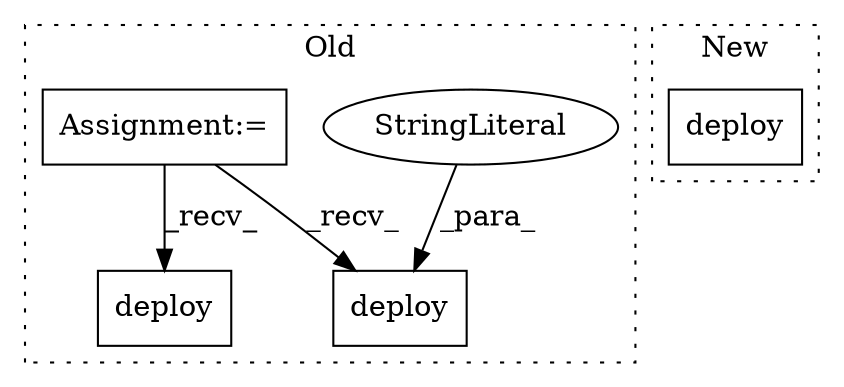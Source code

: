digraph G {
subgraph cluster0 {
1 [label="deploy" a="32" s="1021,1039" l="7,1" shape="box"];
3 [label="StringLiteral" a="45" s="1036" l="3" shape="ellipse"];
4 [label="Assignment:=" a="7" s="412" l="1" shape="box"];
5 [label="deploy" a="32" s="1271,1289" l="7,1" shape="box"];
label = "Old";
style="dotted";
}
subgraph cluster1 {
2 [label="deploy" a="32" s="879" l="8" shape="box"];
label = "New";
style="dotted";
}
3 -> 1 [label="_para_"];
4 -> 5 [label="_recv_"];
4 -> 1 [label="_recv_"];
}